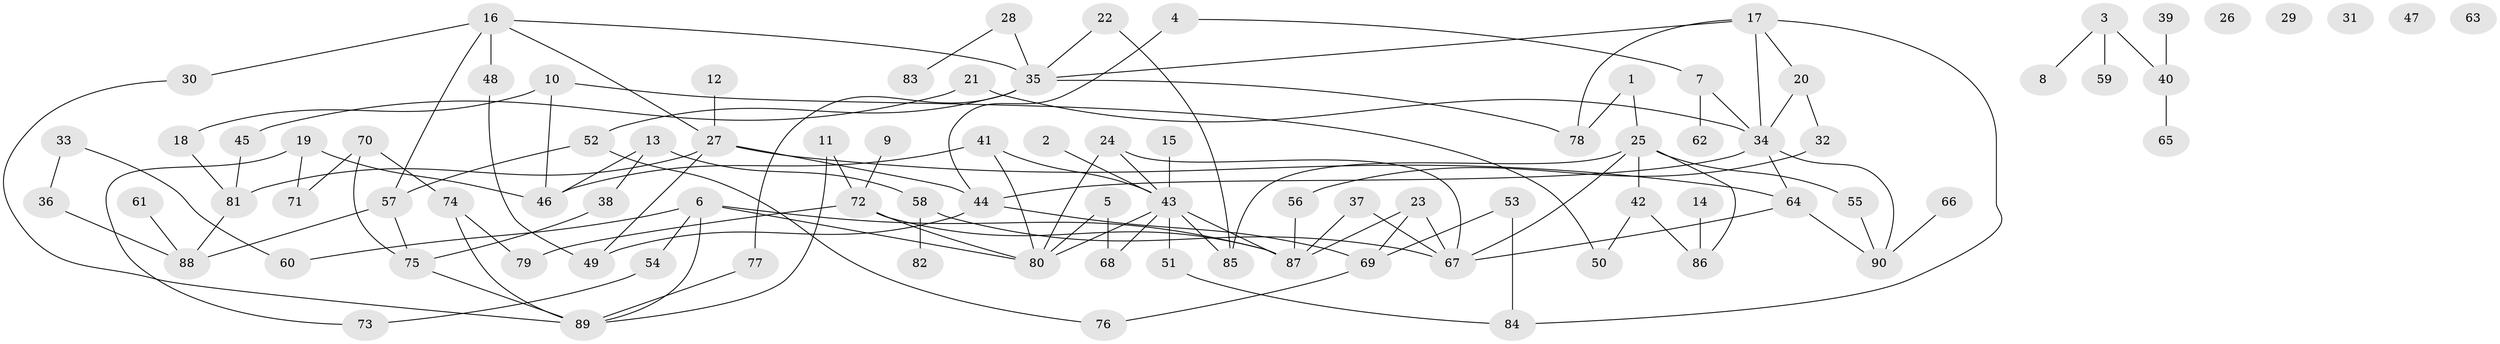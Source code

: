 // Generated by graph-tools (version 1.1) at 2025/00/03/09/25 03:00:52]
// undirected, 90 vertices, 124 edges
graph export_dot {
graph [start="1"]
  node [color=gray90,style=filled];
  1;
  2;
  3;
  4;
  5;
  6;
  7;
  8;
  9;
  10;
  11;
  12;
  13;
  14;
  15;
  16;
  17;
  18;
  19;
  20;
  21;
  22;
  23;
  24;
  25;
  26;
  27;
  28;
  29;
  30;
  31;
  32;
  33;
  34;
  35;
  36;
  37;
  38;
  39;
  40;
  41;
  42;
  43;
  44;
  45;
  46;
  47;
  48;
  49;
  50;
  51;
  52;
  53;
  54;
  55;
  56;
  57;
  58;
  59;
  60;
  61;
  62;
  63;
  64;
  65;
  66;
  67;
  68;
  69;
  70;
  71;
  72;
  73;
  74;
  75;
  76;
  77;
  78;
  79;
  80;
  81;
  82;
  83;
  84;
  85;
  86;
  87;
  88;
  89;
  90;
  1 -- 25;
  1 -- 78;
  2 -- 43;
  3 -- 8;
  3 -- 40;
  3 -- 59;
  4 -- 7;
  4 -- 44;
  5 -- 68;
  5 -- 80;
  6 -- 54;
  6 -- 60;
  6 -- 80;
  6 -- 87;
  6 -- 89;
  7 -- 34;
  7 -- 62;
  9 -- 72;
  10 -- 18;
  10 -- 46;
  10 -- 50;
  11 -- 72;
  11 -- 89;
  12 -- 27;
  13 -- 38;
  13 -- 46;
  13 -- 58;
  14 -- 86;
  15 -- 43;
  16 -- 27;
  16 -- 30;
  16 -- 35;
  16 -- 48;
  16 -- 57;
  17 -- 20;
  17 -- 34;
  17 -- 35;
  17 -- 78;
  17 -- 84;
  18 -- 81;
  19 -- 46;
  19 -- 71;
  19 -- 73;
  20 -- 32;
  20 -- 34;
  21 -- 34;
  21 -- 45;
  22 -- 35;
  22 -- 85;
  23 -- 67;
  23 -- 69;
  23 -- 87;
  24 -- 43;
  24 -- 67;
  24 -- 80;
  25 -- 42;
  25 -- 55;
  25 -- 67;
  25 -- 85;
  25 -- 86;
  27 -- 44;
  27 -- 49;
  27 -- 64;
  27 -- 81;
  28 -- 35;
  28 -- 83;
  30 -- 89;
  32 -- 56;
  33 -- 36;
  33 -- 60;
  34 -- 44;
  34 -- 64;
  34 -- 90;
  35 -- 52;
  35 -- 77;
  35 -- 78;
  36 -- 88;
  37 -- 67;
  37 -- 87;
  38 -- 75;
  39 -- 40;
  40 -- 65;
  41 -- 43;
  41 -- 46;
  41 -- 80;
  42 -- 50;
  42 -- 86;
  43 -- 51;
  43 -- 68;
  43 -- 80;
  43 -- 85;
  43 -- 87;
  44 -- 49;
  44 -- 69;
  45 -- 81;
  48 -- 49;
  51 -- 84;
  52 -- 57;
  52 -- 76;
  53 -- 69;
  53 -- 84;
  54 -- 73;
  55 -- 90;
  56 -- 87;
  57 -- 75;
  57 -- 88;
  58 -- 67;
  58 -- 82;
  61 -- 88;
  64 -- 67;
  64 -- 90;
  66 -- 90;
  69 -- 76;
  70 -- 71;
  70 -- 74;
  70 -- 75;
  72 -- 79;
  72 -- 80;
  72 -- 87;
  74 -- 79;
  74 -- 89;
  75 -- 89;
  77 -- 89;
  81 -- 88;
}
